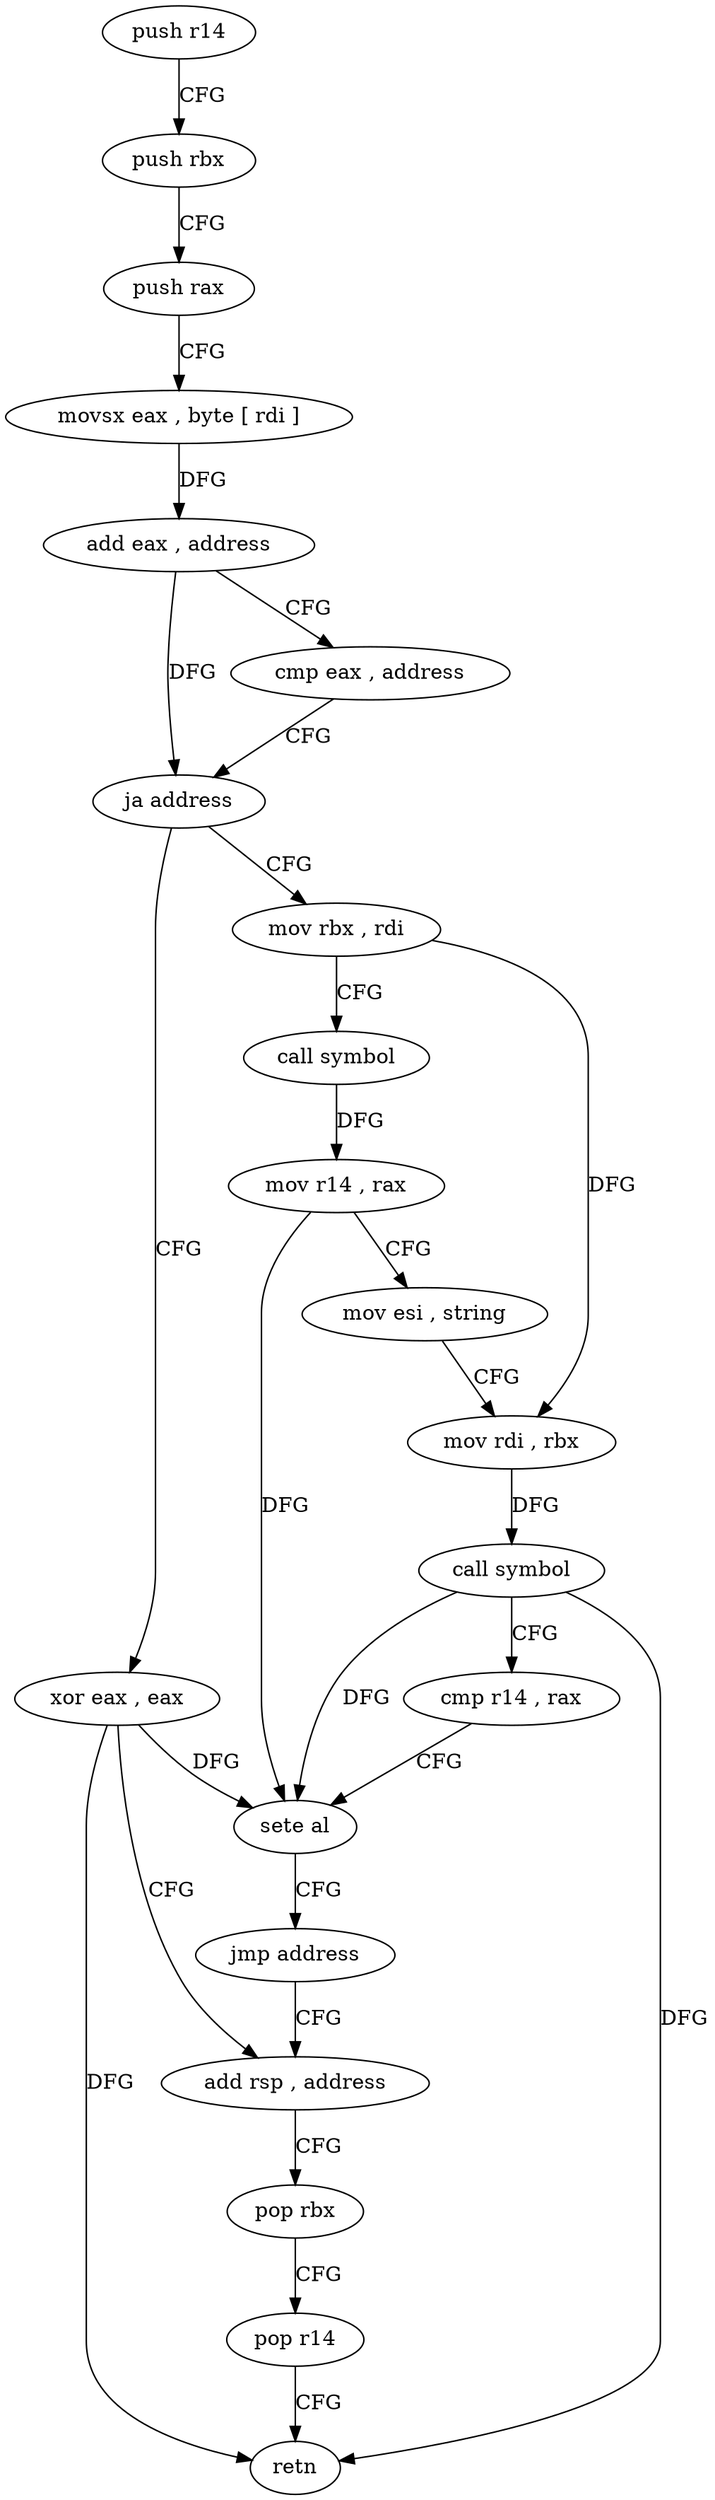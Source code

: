 digraph "func" {
"4203760" [label = "push r14" ]
"4203762" [label = "push rbx" ]
"4203763" [label = "push rax" ]
"4203764" [label = "movsx eax , byte [ rdi ]" ]
"4203767" [label = "add eax , address" ]
"4203770" [label = "cmp eax , address" ]
"4203773" [label = "ja address" ]
"4203807" [label = "xor eax , eax" ]
"4203775" [label = "mov rbx , rdi" ]
"4203809" [label = "add rsp , address" ]
"4203778" [label = "call symbol" ]
"4203783" [label = "mov r14 , rax" ]
"4203786" [label = "mov esi , string" ]
"4203791" [label = "mov rdi , rbx" ]
"4203794" [label = "call symbol" ]
"4203799" [label = "cmp r14 , rax" ]
"4203802" [label = "sete al" ]
"4203805" [label = "jmp address" ]
"4203813" [label = "pop rbx" ]
"4203814" [label = "pop r14" ]
"4203816" [label = "retn" ]
"4203760" -> "4203762" [ label = "CFG" ]
"4203762" -> "4203763" [ label = "CFG" ]
"4203763" -> "4203764" [ label = "CFG" ]
"4203764" -> "4203767" [ label = "DFG" ]
"4203767" -> "4203770" [ label = "CFG" ]
"4203767" -> "4203773" [ label = "DFG" ]
"4203770" -> "4203773" [ label = "CFG" ]
"4203773" -> "4203807" [ label = "CFG" ]
"4203773" -> "4203775" [ label = "CFG" ]
"4203807" -> "4203809" [ label = "CFG" ]
"4203807" -> "4203802" [ label = "DFG" ]
"4203807" -> "4203816" [ label = "DFG" ]
"4203775" -> "4203778" [ label = "CFG" ]
"4203775" -> "4203791" [ label = "DFG" ]
"4203809" -> "4203813" [ label = "CFG" ]
"4203778" -> "4203783" [ label = "DFG" ]
"4203783" -> "4203786" [ label = "CFG" ]
"4203783" -> "4203802" [ label = "DFG" ]
"4203786" -> "4203791" [ label = "CFG" ]
"4203791" -> "4203794" [ label = "DFG" ]
"4203794" -> "4203799" [ label = "CFG" ]
"4203794" -> "4203802" [ label = "DFG" ]
"4203794" -> "4203816" [ label = "DFG" ]
"4203799" -> "4203802" [ label = "CFG" ]
"4203802" -> "4203805" [ label = "CFG" ]
"4203805" -> "4203809" [ label = "CFG" ]
"4203813" -> "4203814" [ label = "CFG" ]
"4203814" -> "4203816" [ label = "CFG" ]
}
